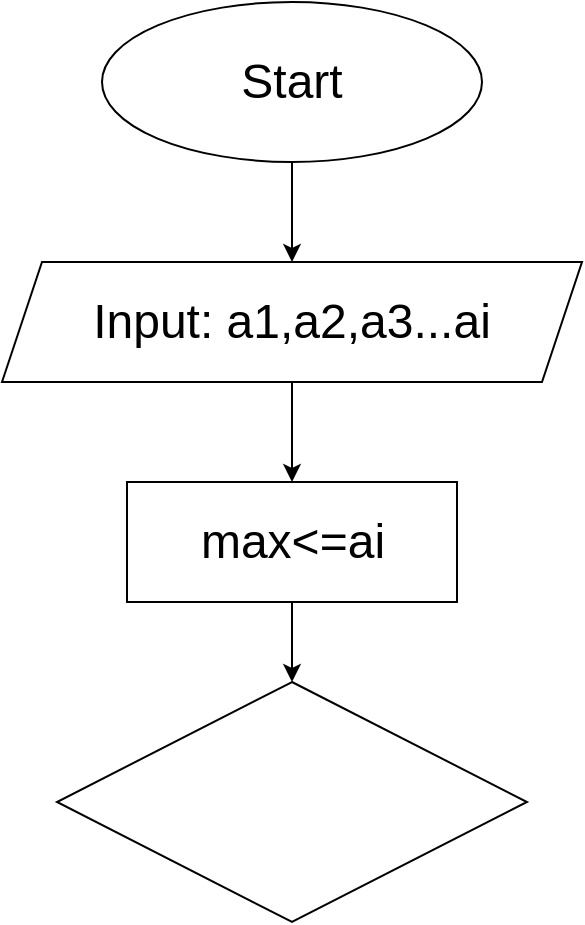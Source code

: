 <mxfile version="21.0.8" type="device"><diagram name="Trang-1" id="lHnt2XSxycLRnYw7EM67"><mxGraphModel dx="1434" dy="727" grid="1" gridSize="10" guides="1" tooltips="1" connect="1" arrows="1" fold="1" page="1" pageScale="1" pageWidth="827" pageHeight="1169" math="0" shadow="0"><root><mxCell id="0"/><mxCell id="1" parent="0"/><mxCell id="7yC7Jun1IYRUz8FYdr1R-3" style="edgeStyle=orthogonalEdgeStyle;rounded=0;orthogonalLoop=1;jettySize=auto;html=1;exitX=0.5;exitY=1;exitDx=0;exitDy=0;" edge="1" parent="1" source="7yC7Jun1IYRUz8FYdr1R-1" target="7yC7Jun1IYRUz8FYdr1R-2"><mxGeometry relative="1" as="geometry"/></mxCell><mxCell id="7yC7Jun1IYRUz8FYdr1R-1" value="&lt;font style=&quot;font-size: 24px;&quot;&gt;Start&lt;/font&gt;" style="ellipse;whiteSpace=wrap;html=1;" vertex="1" parent="1"><mxGeometry x="620" y="130" width="190" height="80" as="geometry"/></mxCell><mxCell id="7yC7Jun1IYRUz8FYdr1R-5" style="edgeStyle=orthogonalEdgeStyle;rounded=0;orthogonalLoop=1;jettySize=auto;html=1;exitX=0.5;exitY=1;exitDx=0;exitDy=0;" edge="1" parent="1" source="7yC7Jun1IYRUz8FYdr1R-2" target="7yC7Jun1IYRUz8FYdr1R-4"><mxGeometry relative="1" as="geometry"/></mxCell><mxCell id="7yC7Jun1IYRUz8FYdr1R-2" value="&lt;font style=&quot;font-size: 24px;&quot;&gt;Input: a1,a2,a3...ai&lt;/font&gt;" style="shape=parallelogram;perimeter=parallelogramPerimeter;whiteSpace=wrap;html=1;fixedSize=1;" vertex="1" parent="1"><mxGeometry x="570" y="260" width="290" height="60" as="geometry"/></mxCell><mxCell id="7yC7Jun1IYRUz8FYdr1R-7" style="edgeStyle=orthogonalEdgeStyle;rounded=0;orthogonalLoop=1;jettySize=auto;html=1;exitX=0.5;exitY=1;exitDx=0;exitDy=0;" edge="1" parent="1" source="7yC7Jun1IYRUz8FYdr1R-4" target="7yC7Jun1IYRUz8FYdr1R-6"><mxGeometry relative="1" as="geometry"/></mxCell><mxCell id="7yC7Jun1IYRUz8FYdr1R-4" value="&lt;font style=&quot;font-size: 24px;&quot;&gt;max&amp;lt;=ai&lt;/font&gt;" style="rounded=0;whiteSpace=wrap;html=1;" vertex="1" parent="1"><mxGeometry x="632.5" y="370" width="165" height="60" as="geometry"/></mxCell><mxCell id="7yC7Jun1IYRUz8FYdr1R-6" value="" style="rhombus;whiteSpace=wrap;html=1;" vertex="1" parent="1"><mxGeometry x="597.5" y="470" width="235" height="120" as="geometry"/></mxCell></root></mxGraphModel></diagram></mxfile>